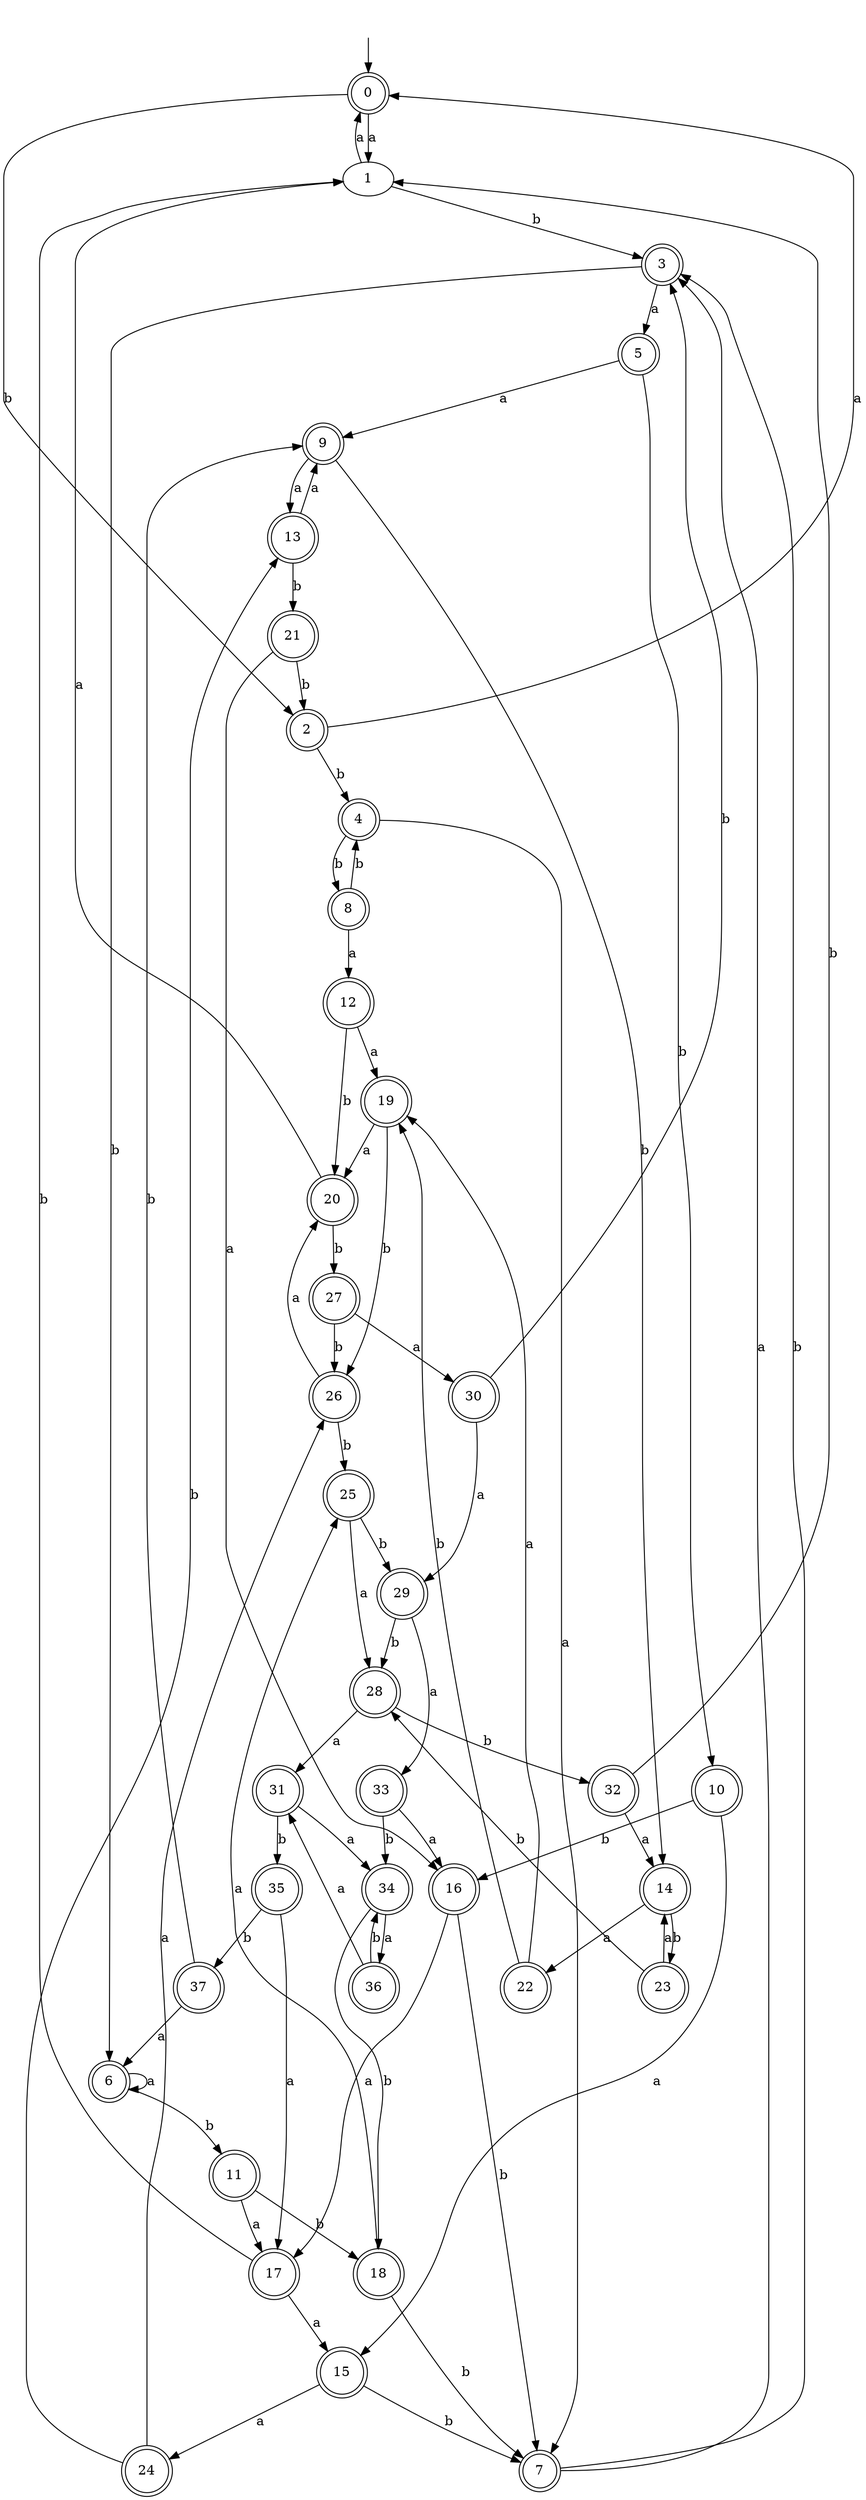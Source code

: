 digraph RandomDFA {
  __start0 [label="", shape=none];
  __start0 -> 0 [label=""];
  0 [shape=circle] [shape=doublecircle]
  0 -> 1 [label="a"]
  0 -> 2 [label="b"]
  1
  1 -> 0 [label="a"]
  1 -> 3 [label="b"]
  2 [shape=doublecircle]
  2 -> 0 [label="a"]
  2 -> 4 [label="b"]
  3 [shape=doublecircle]
  3 -> 5 [label="a"]
  3 -> 6 [label="b"]
  4 [shape=doublecircle]
  4 -> 7 [label="a"]
  4 -> 8 [label="b"]
  5 [shape=doublecircle]
  5 -> 9 [label="a"]
  5 -> 10 [label="b"]
  6 [shape=doublecircle]
  6 -> 6 [label="a"]
  6 -> 11 [label="b"]
  7 [shape=doublecircle]
  7 -> 3 [label="a"]
  7 -> 3 [label="b"]
  8 [shape=doublecircle]
  8 -> 12 [label="a"]
  8 -> 4 [label="b"]
  9 [shape=doublecircle]
  9 -> 13 [label="a"]
  9 -> 14 [label="b"]
  10 [shape=doublecircle]
  10 -> 15 [label="a"]
  10 -> 16 [label="b"]
  11 [shape=doublecircle]
  11 -> 17 [label="a"]
  11 -> 18 [label="b"]
  12 [shape=doublecircle]
  12 -> 19 [label="a"]
  12 -> 20 [label="b"]
  13 [shape=doublecircle]
  13 -> 9 [label="a"]
  13 -> 21 [label="b"]
  14 [shape=doublecircle]
  14 -> 22 [label="a"]
  14 -> 23 [label="b"]
  15 [shape=doublecircle]
  15 -> 24 [label="a"]
  15 -> 7 [label="b"]
  16 [shape=doublecircle]
  16 -> 17 [label="a"]
  16 -> 7 [label="b"]
  17 [shape=doublecircle]
  17 -> 15 [label="a"]
  17 -> 1 [label="b"]
  18 [shape=doublecircle]
  18 -> 25 [label="a"]
  18 -> 7 [label="b"]
  19 [shape=doublecircle]
  19 -> 20 [label="a"]
  19 -> 26 [label="b"]
  20 [shape=doublecircle]
  20 -> 1 [label="a"]
  20 -> 27 [label="b"]
  21 [shape=doublecircle]
  21 -> 16 [label="a"]
  21 -> 2 [label="b"]
  22 [shape=doublecircle]
  22 -> 19 [label="a"]
  22 -> 19 [label="b"]
  23 [shape=doublecircle]
  23 -> 14 [label="a"]
  23 -> 28 [label="b"]
  24 [shape=doublecircle]
  24 -> 26 [label="a"]
  24 -> 13 [label="b"]
  25 [shape=doublecircle]
  25 -> 28 [label="a"]
  25 -> 29 [label="b"]
  26 [shape=doublecircle]
  26 -> 20 [label="a"]
  26 -> 25 [label="b"]
  27 [shape=doublecircle]
  27 -> 30 [label="a"]
  27 -> 26 [label="b"]
  28 [shape=doublecircle]
  28 -> 31 [label="a"]
  28 -> 32 [label="b"]
  29 [shape=doublecircle]
  29 -> 33 [label="a"]
  29 -> 28 [label="b"]
  30 [shape=doublecircle]
  30 -> 29 [label="a"]
  30 -> 3 [label="b"]
  31 [shape=doublecircle]
  31 -> 34 [label="a"]
  31 -> 35 [label="b"]
  32 [shape=doublecircle]
  32 -> 14 [label="a"]
  32 -> 1 [label="b"]
  33 [shape=doublecircle]
  33 -> 16 [label="a"]
  33 -> 34 [label="b"]
  34 [shape=doublecircle]
  34 -> 36 [label="a"]
  34 -> 18 [label="b"]
  35 [shape=doublecircle]
  35 -> 17 [label="a"]
  35 -> 37 [label="b"]
  36 [shape=doublecircle]
  36 -> 31 [label="a"]
  36 -> 34 [label="b"]
  37 [shape=doublecircle]
  37 -> 6 [label="a"]
  37 -> 9 [label="b"]
}
